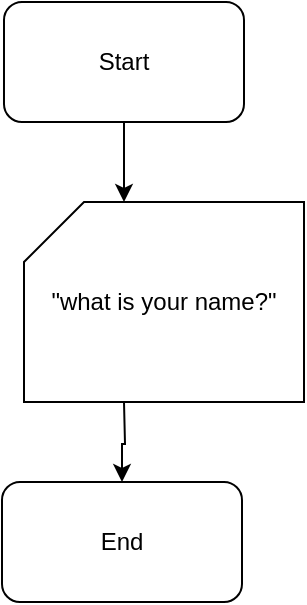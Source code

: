 <mxfile version="22.1.22" type="embed">
  <diagram name="Page-1" id="Npc_-tGWzgNIA4RKaG8w">
    <mxGraphModel dx="455" dy="393" grid="1" gridSize="10" guides="1" tooltips="1" connect="1" arrows="1" fold="1" page="1" pageScale="1" pageWidth="850" pageHeight="1100" math="0" shadow="0">
      <root>
        <mxCell id="0" />
        <mxCell id="1" parent="0" />
        <mxCell id="3" value="" style="edgeStyle=orthogonalEdgeStyle;rounded=0;orthogonalLoop=1;jettySize=auto;html=1;" edge="1" parent="1" source="AxF9C2si8Uuf9T120KTa-1">
          <mxGeometry relative="1" as="geometry">
            <mxPoint x="140" y="180" as="targetPoint" />
          </mxGeometry>
        </mxCell>
        <mxCell id="AxF9C2si8Uuf9T120KTa-1" value="Start" style="rounded=1;whiteSpace=wrap;html=1;" parent="1" vertex="1">
          <mxGeometry x="80" y="80" width="120" height="60" as="geometry" />
        </mxCell>
        <mxCell id="AxF9C2si8Uuf9T120KTa-2" value="End" style="rounded=1;whiteSpace=wrap;html=1;" parent="1" vertex="1">
          <mxGeometry x="79" y="320" width="120" height="60" as="geometry" />
        </mxCell>
        <mxCell id="4" value="" style="edgeStyle=orthogonalEdgeStyle;rounded=0;orthogonalLoop=1;jettySize=auto;html=1;" edge="1" parent="1" target="AxF9C2si8Uuf9T120KTa-2">
          <mxGeometry relative="1" as="geometry">
            <mxPoint x="140" y="280" as="sourcePoint" />
          </mxGeometry>
        </mxCell>
        <mxCell id="8" value="&quot;what is your name?&quot;" style="shape=card;whiteSpace=wrap;html=1;" vertex="1" parent="1">
          <mxGeometry x="90" y="180" width="140" height="100" as="geometry" />
        </mxCell>
      </root>
    </mxGraphModel>
  </diagram>
</mxfile>
